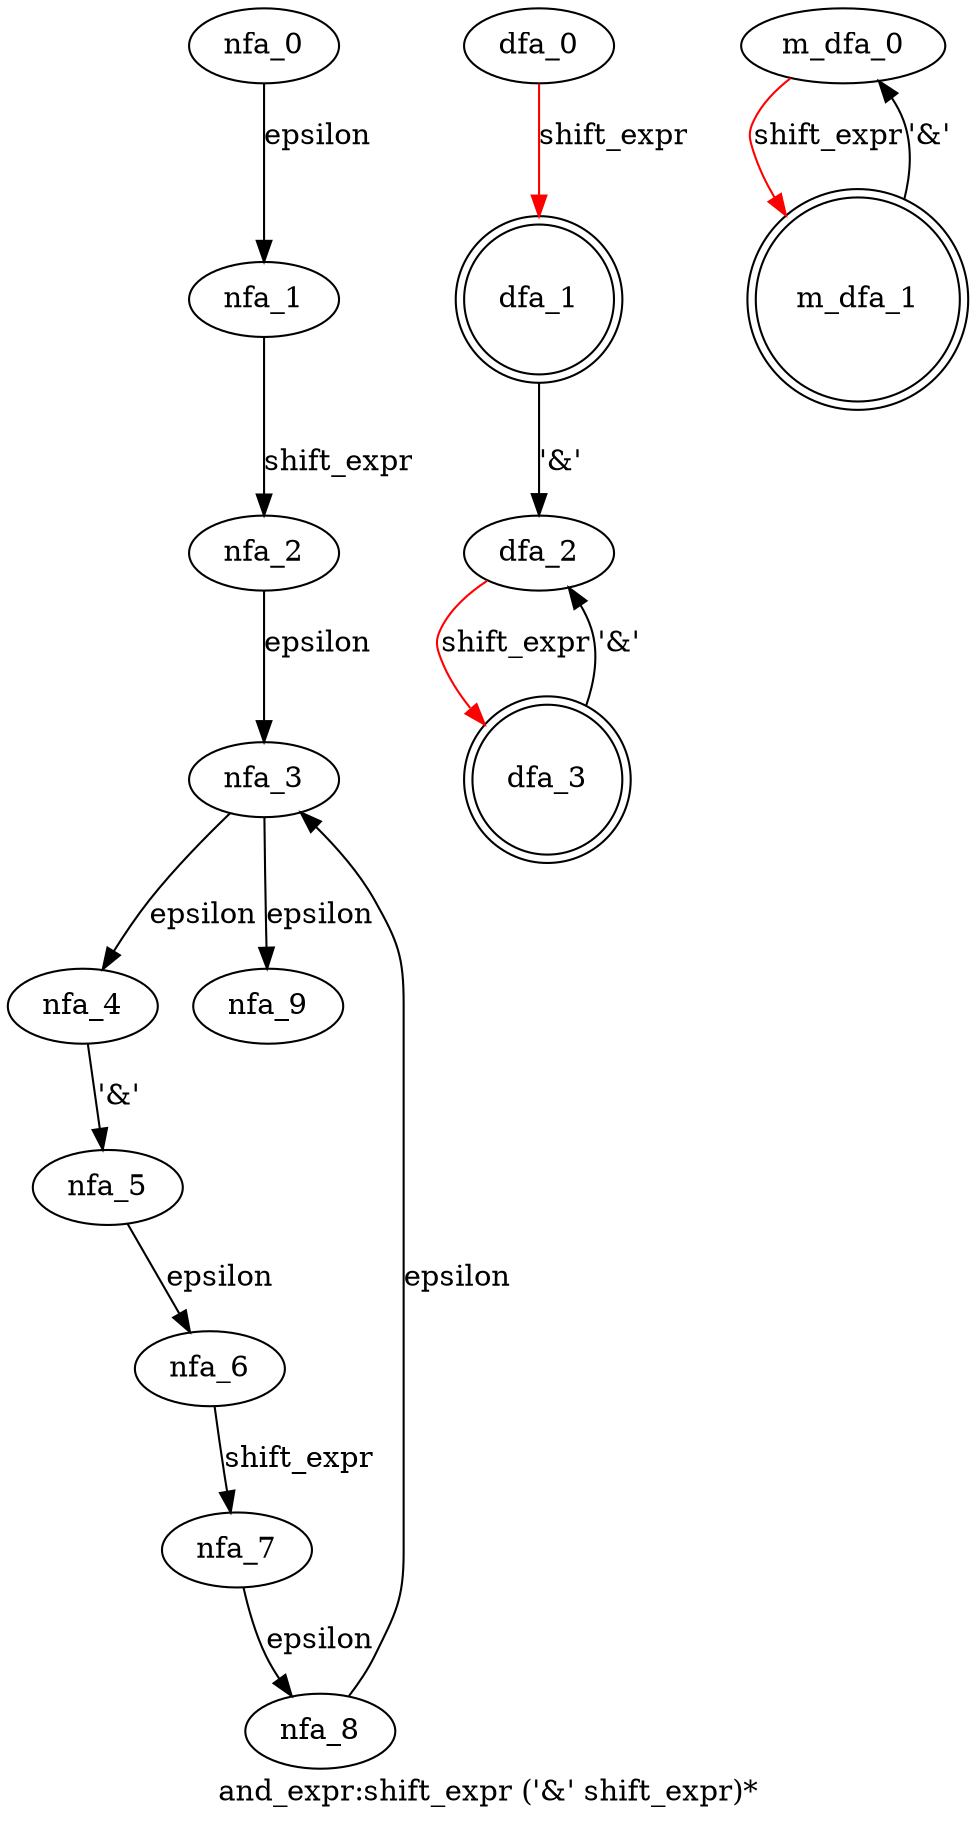 digraph and_expr {
 graph[label="and_expr:shift_expr ('&' shift_expr)*"]
 subgraph and_expr_nfa {
  nfa_0->nfa_1[label="epsilon"]
  nfa_1->nfa_2[label="shift_expr"]
  nfa_2->nfa_3[label="epsilon"]
  nfa_3->nfa_4[label="epsilon"]
  nfa_4->nfa_5[label="'&'"]
  nfa_5->nfa_6[label="epsilon"]
  nfa_6->nfa_7[label="shift_expr"]
  nfa_7->nfa_8[label="epsilon"]
  nfa_8->nfa_3[label="epsilon"]
  nfa_3->nfa_9[label="epsilon"]
  }
 subgraph and_expr_dfa {
  dfa_0->dfa_1[label="shift_expr",color=red]
  dfa_1->dfa_2[label="'&'"]
  dfa_2->dfa_3[label="shift_expr",color=red]
  dfa_3->dfa_2[label="'&'"]
  dfa_1[shape=doublecircle]
  dfa_3[shape=doublecircle]
  }
 subgraph and_expr_m_dfa {
  m_dfa_0->m_dfa_1[label="shift_expr",color=red]
  m_dfa_1->m_dfa_0[label="'&'"]
  m_dfa_1[shape=doublecircle]
  }
}
